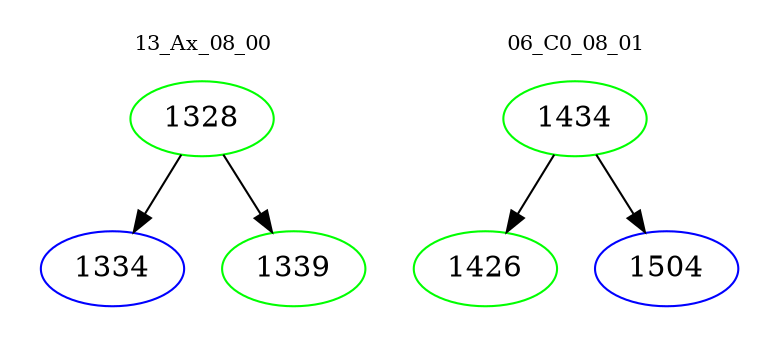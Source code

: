 digraph{
subgraph cluster_0 {
color = white
label = "13_Ax_08_00";
fontsize=10;
T0_1328 [label="1328", color="green"]
T0_1328 -> T0_1334 [color="black"]
T0_1334 [label="1334", color="blue"]
T0_1328 -> T0_1339 [color="black"]
T0_1339 [label="1339", color="green"]
}
subgraph cluster_1 {
color = white
label = "06_C0_08_01";
fontsize=10;
T1_1434 [label="1434", color="green"]
T1_1434 -> T1_1426 [color="black"]
T1_1426 [label="1426", color="green"]
T1_1434 -> T1_1504 [color="black"]
T1_1504 [label="1504", color="blue"]
}
}
